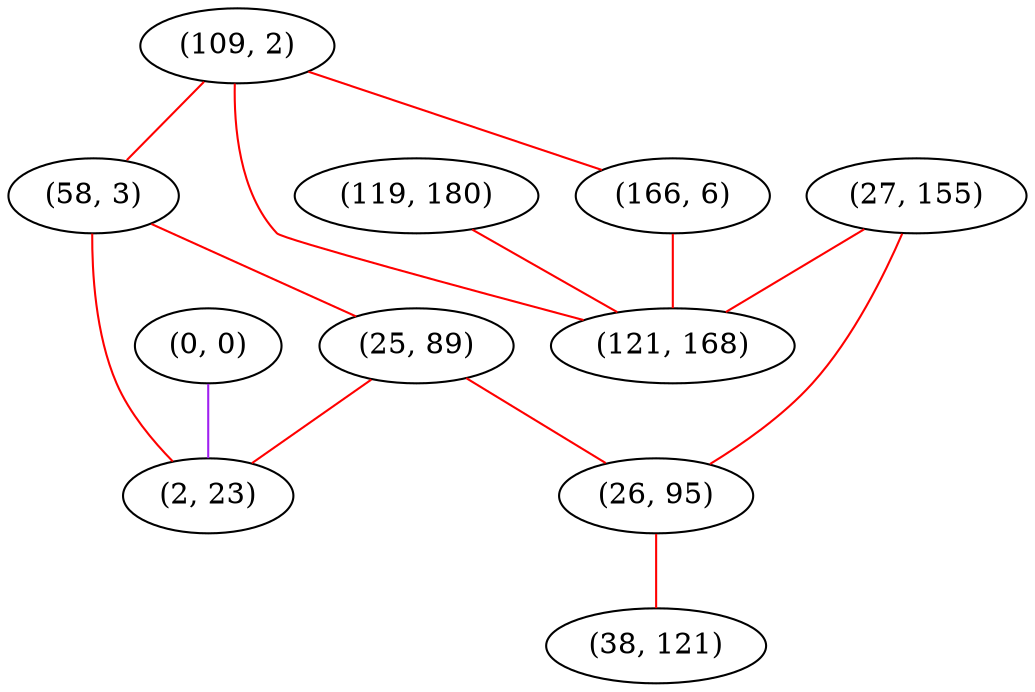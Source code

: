 graph "" {
"(119, 180)";
"(0, 0)";
"(109, 2)";
"(27, 155)";
"(166, 6)";
"(58, 3)";
"(25, 89)";
"(26, 95)";
"(38, 121)";
"(121, 168)";
"(2, 23)";
"(119, 180)" -- "(121, 168)"  [color=red, key=0, weight=1];
"(0, 0)" -- "(2, 23)"  [color=purple, key=0, weight=4];
"(109, 2)" -- "(121, 168)"  [color=red, key=0, weight=1];
"(109, 2)" -- "(58, 3)"  [color=red, key=0, weight=1];
"(109, 2)" -- "(166, 6)"  [color=red, key=0, weight=1];
"(27, 155)" -- "(26, 95)"  [color=red, key=0, weight=1];
"(27, 155)" -- "(121, 168)"  [color=red, key=0, weight=1];
"(166, 6)" -- "(121, 168)"  [color=red, key=0, weight=1];
"(58, 3)" -- "(2, 23)"  [color=red, key=0, weight=1];
"(58, 3)" -- "(25, 89)"  [color=red, key=0, weight=1];
"(25, 89)" -- "(26, 95)"  [color=red, key=0, weight=1];
"(25, 89)" -- "(2, 23)"  [color=red, key=0, weight=1];
"(26, 95)" -- "(38, 121)"  [color=red, key=0, weight=1];
}

